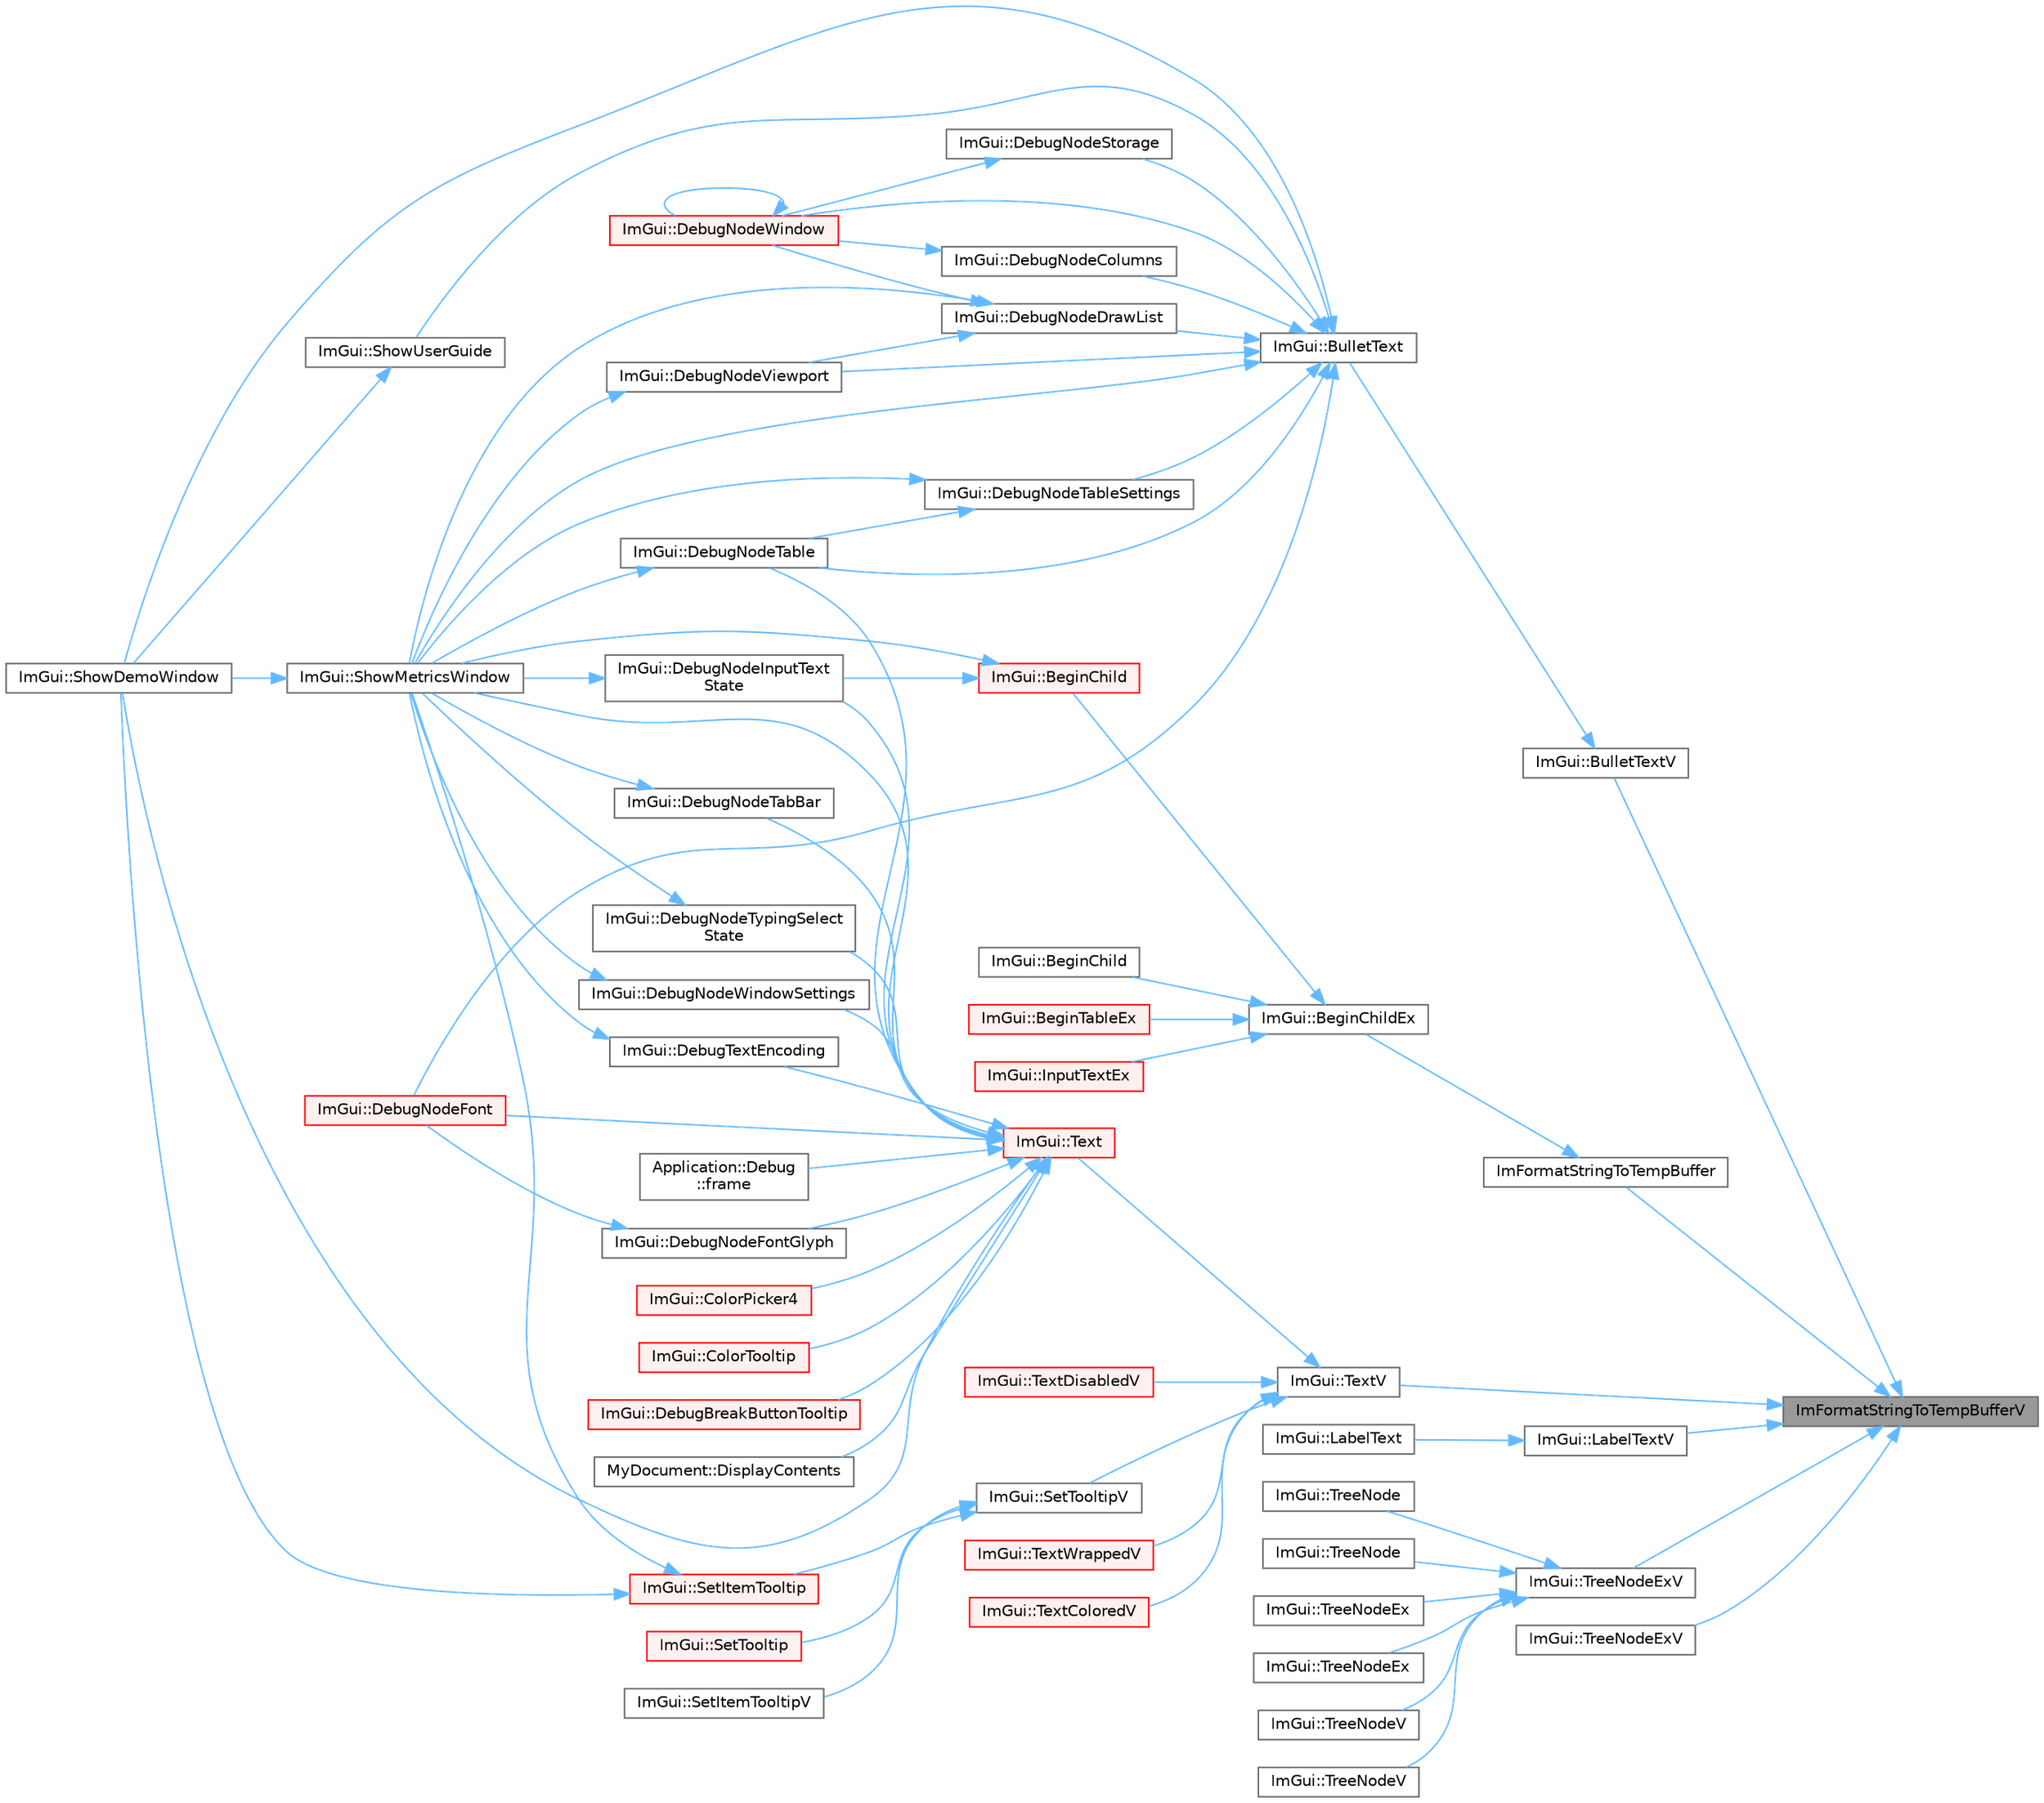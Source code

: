 digraph "ImFormatStringToTempBufferV"
{
 // LATEX_PDF_SIZE
  bgcolor="transparent";
  edge [fontname=Helvetica,fontsize=10,labelfontname=Helvetica,labelfontsize=10];
  node [fontname=Helvetica,fontsize=10,shape=box,height=0.2,width=0.4];
  rankdir="RL";
  Node1 [id="Node000001",label="ImFormatStringToTempBufferV",height=0.2,width=0.4,color="gray40", fillcolor="grey60", style="filled", fontcolor="black",tooltip=" "];
  Node1 -> Node2 [id="edge1_Node000001_Node000002",dir="back",color="steelblue1",style="solid",tooltip=" "];
  Node2 [id="Node000002",label="ImGui::BulletTextV",height=0.2,width=0.4,color="grey40", fillcolor="white", style="filled",URL="$namespace_im_gui.html#af8f4b5e96c745e205974857f9a584583",tooltip=" "];
  Node2 -> Node3 [id="edge2_Node000002_Node000003",dir="back",color="steelblue1",style="solid",tooltip=" "];
  Node3 [id="Node000003",label="ImGui::BulletText",height=0.2,width=0.4,color="grey40", fillcolor="white", style="filled",URL="$namespace_im_gui.html#af8d34d563b17c683943a0fa7bf5807bc",tooltip=" "];
  Node3 -> Node4 [id="edge3_Node000003_Node000004",dir="back",color="steelblue1",style="solid",tooltip=" "];
  Node4 [id="Node000004",label="ImGui::DebugNodeColumns",height=0.2,width=0.4,color="grey40", fillcolor="white", style="filled",URL="$namespace_im_gui.html#a68c10eb20be9c419d00f2b5a9dfa6a38",tooltip=" "];
  Node4 -> Node5 [id="edge4_Node000004_Node000005",dir="back",color="steelblue1",style="solid",tooltip=" "];
  Node5 [id="Node000005",label="ImGui::DebugNodeWindow",height=0.2,width=0.4,color="red", fillcolor="#FFF0F0", style="filled",URL="$namespace_im_gui.html#afcb602554925c5409977f0fb39f77e5d",tooltip=" "];
  Node5 -> Node5 [id="edge5_Node000005_Node000005",dir="back",color="steelblue1",style="solid",tooltip=" "];
  Node3 -> Node10 [id="edge6_Node000003_Node000010",dir="back",color="steelblue1",style="solid",tooltip=" "];
  Node10 [id="Node000010",label="ImGui::DebugNodeDrawList",height=0.2,width=0.4,color="grey40", fillcolor="white", style="filled",URL="$namespace_im_gui.html#af7b5e35566da44ac1ea8a7e1b9d9d574",tooltip=" "];
  Node10 -> Node11 [id="edge7_Node000010_Node000011",dir="back",color="steelblue1",style="solid",tooltip=" "];
  Node11 [id="Node000011",label="ImGui::DebugNodeViewport",height=0.2,width=0.4,color="grey40", fillcolor="white", style="filled",URL="$namespace_im_gui.html#aa5e5f50f28c04a26264c0943c7281171",tooltip=" "];
  Node11 -> Node7 [id="edge8_Node000011_Node000007",dir="back",color="steelblue1",style="solid",tooltip=" "];
  Node7 [id="Node000007",label="ImGui::ShowMetricsWindow",height=0.2,width=0.4,color="grey40", fillcolor="white", style="filled",URL="$namespace_im_gui.html#afe7a28c6eb52fff3cc27d5a698fea4ff",tooltip=" "];
  Node7 -> Node8 [id="edge9_Node000007_Node000008",dir="back",color="steelblue1",style="solid",tooltip=" "];
  Node8 [id="Node000008",label="ImGui::ShowDemoWindow",height=0.2,width=0.4,color="grey40", fillcolor="white", style="filled",URL="$namespace_im_gui.html#af95643a0ce4893b9e57c12991922fb18",tooltip=" "];
  Node10 -> Node5 [id="edge10_Node000010_Node000005",dir="back",color="steelblue1",style="solid",tooltip=" "];
  Node10 -> Node7 [id="edge11_Node000010_Node000007",dir="back",color="steelblue1",style="solid",tooltip=" "];
  Node3 -> Node12 [id="edge12_Node000003_Node000012",dir="back",color="steelblue1",style="solid",tooltip=" "];
  Node12 [id="Node000012",label="ImGui::DebugNodeFont",height=0.2,width=0.4,color="red", fillcolor="#FFF0F0", style="filled",URL="$namespace_im_gui.html#ae0207d60728f7e6a47dbcd1d7d84e3cb",tooltip=" "];
  Node3 -> Node15 [id="edge13_Node000003_Node000015",dir="back",color="steelblue1",style="solid",tooltip=" "];
  Node15 [id="Node000015",label="ImGui::DebugNodeStorage",height=0.2,width=0.4,color="grey40", fillcolor="white", style="filled",URL="$namespace_im_gui.html#a8e1aae1a79042976013f36d7f2e7ee70",tooltip=" "];
  Node15 -> Node5 [id="edge14_Node000015_Node000005",dir="back",color="steelblue1",style="solid",tooltip=" "];
  Node3 -> Node16 [id="edge15_Node000003_Node000016",dir="back",color="steelblue1",style="solid",tooltip=" "];
  Node16 [id="Node000016",label="ImGui::DebugNodeTable",height=0.2,width=0.4,color="grey40", fillcolor="white", style="filled",URL="$namespace_im_gui.html#ae944ffc599add73d6f3220165475ffd8",tooltip=" "];
  Node16 -> Node7 [id="edge16_Node000016_Node000007",dir="back",color="steelblue1",style="solid",tooltip=" "];
  Node3 -> Node17 [id="edge17_Node000003_Node000017",dir="back",color="steelblue1",style="solid",tooltip=" "];
  Node17 [id="Node000017",label="ImGui::DebugNodeTableSettings",height=0.2,width=0.4,color="grey40", fillcolor="white", style="filled",URL="$namespace_im_gui.html#a476f5fea6e50fae946a366567da7f89f",tooltip=" "];
  Node17 -> Node16 [id="edge18_Node000017_Node000016",dir="back",color="steelblue1",style="solid",tooltip=" "];
  Node17 -> Node7 [id="edge19_Node000017_Node000007",dir="back",color="steelblue1",style="solid",tooltip=" "];
  Node3 -> Node11 [id="edge20_Node000003_Node000011",dir="back",color="steelblue1",style="solid",tooltip=" "];
  Node3 -> Node5 [id="edge21_Node000003_Node000005",dir="back",color="steelblue1",style="solid",tooltip=" "];
  Node3 -> Node8 [id="edge22_Node000003_Node000008",dir="back",color="steelblue1",style="solid",tooltip=" "];
  Node3 -> Node7 [id="edge23_Node000003_Node000007",dir="back",color="steelblue1",style="solid",tooltip=" "];
  Node3 -> Node18 [id="edge24_Node000003_Node000018",dir="back",color="steelblue1",style="solid",tooltip=" "];
  Node18 [id="Node000018",label="ImGui::ShowUserGuide",height=0.2,width=0.4,color="grey40", fillcolor="white", style="filled",URL="$namespace_im_gui.html#ad6f4919bc9aa806ca8d2c1d6e2bfb051",tooltip=" "];
  Node18 -> Node8 [id="edge25_Node000018_Node000008",dir="back",color="steelblue1",style="solid",tooltip=" "];
  Node1 -> Node19 [id="edge26_Node000001_Node000019",dir="back",color="steelblue1",style="solid",tooltip=" "];
  Node19 [id="Node000019",label="ImFormatStringToTempBuffer",height=0.2,width=0.4,color="grey40", fillcolor="white", style="filled",URL="$imgui_8cpp.html#a4f6d9c1be5c114ebb7b9400d2747bd37",tooltip=" "];
  Node19 -> Node20 [id="edge27_Node000019_Node000020",dir="back",color="steelblue1",style="solid",tooltip=" "];
  Node20 [id="Node000020",label="ImGui::BeginChildEx",height=0.2,width=0.4,color="grey40", fillcolor="white", style="filled",URL="$namespace_im_gui.html#ac36ecce0443f0b45a48484d85f653ae2",tooltip=" "];
  Node20 -> Node21 [id="edge28_Node000020_Node000021",dir="back",color="steelblue1",style="solid",tooltip=" "];
  Node21 [id="Node000021",label="ImGui::BeginChild",height=0.2,width=0.4,color="red", fillcolor="#FFF0F0", style="filled",URL="$namespace_im_gui.html#aebac8b07ee9ea0e452c98813a3e907c3",tooltip=" "];
  Node21 -> Node24 [id="edge29_Node000021_Node000024",dir="back",color="steelblue1",style="solid",tooltip=" "];
  Node24 [id="Node000024",label="ImGui::DebugNodeInputText\lState",height=0.2,width=0.4,color="grey40", fillcolor="white", style="filled",URL="$namespace_im_gui.html#ab85df47e899ab32dbdd5089f40e3802f",tooltip=" "];
  Node24 -> Node7 [id="edge30_Node000024_Node000007",dir="back",color="steelblue1",style="solid",tooltip=" "];
  Node21 -> Node7 [id="edge31_Node000021_Node000007",dir="back",color="steelblue1",style="solid",tooltip=" "];
  Node20 -> Node29 [id="edge32_Node000020_Node000029",dir="back",color="steelblue1",style="solid",tooltip=" "];
  Node29 [id="Node000029",label="ImGui::BeginChild",height=0.2,width=0.4,color="grey40", fillcolor="white", style="filled",URL="$namespace_im_gui.html#a3824e63145d50dd477deec2c7edf5c5a",tooltip=" "];
  Node20 -> Node30 [id="edge33_Node000020_Node000030",dir="back",color="steelblue1",style="solid",tooltip=" "];
  Node30 [id="Node000030",label="ImGui::BeginTableEx",height=0.2,width=0.4,color="red", fillcolor="#FFF0F0", style="filled",URL="$namespace_im_gui.html#a28046a30716afeb7738a82a5b19044ca",tooltip=" "];
  Node20 -> Node34 [id="edge34_Node000020_Node000034",dir="back",color="steelblue1",style="solid",tooltip=" "];
  Node34 [id="Node000034",label="ImGui::InputTextEx",height=0.2,width=0.4,color="red", fillcolor="#FFF0F0", style="filled",URL="$namespace_im_gui.html#af89af17ecc11653f25fea1e50e195de6",tooltip=" "];
  Node1 -> Node87 [id="edge35_Node000001_Node000087",dir="back",color="steelblue1",style="solid",tooltip=" "];
  Node87 [id="Node000087",label="ImGui::LabelTextV",height=0.2,width=0.4,color="grey40", fillcolor="white", style="filled",URL="$namespace_im_gui.html#a55e5a7edb676a8f5cd7f65443138a8a0",tooltip=" "];
  Node87 -> Node88 [id="edge36_Node000087_Node000088",dir="back",color="steelblue1",style="solid",tooltip=" "];
  Node88 [id="Node000088",label="ImGui::LabelText",height=0.2,width=0.4,color="grey40", fillcolor="white", style="filled",URL="$namespace_im_gui.html#ad92ccfbc33d448ff40cfcf9219177344",tooltip=" "];
  Node1 -> Node89 [id="edge37_Node000001_Node000089",dir="back",color="steelblue1",style="solid",tooltip=" "];
  Node89 [id="Node000089",label="ImGui::TextV",height=0.2,width=0.4,color="grey40", fillcolor="white", style="filled",URL="$namespace_im_gui.html#a10a0d6362178c2f743092f21e1b6cd20",tooltip=" "];
  Node89 -> Node90 [id="edge38_Node000089_Node000090",dir="back",color="steelblue1",style="solid",tooltip=" "];
  Node90 [id="Node000090",label="ImGui::SetTooltipV",height=0.2,width=0.4,color="grey40", fillcolor="white", style="filled",URL="$namespace_im_gui.html#a3826acf68fc4a12bb66401575f51d6a2",tooltip=" "];
  Node90 -> Node91 [id="edge39_Node000090_Node000091",dir="back",color="steelblue1",style="solid",tooltip=" "];
  Node91 [id="Node000091",label="ImGui::SetItemTooltip",height=0.2,width=0.4,color="red", fillcolor="#FFF0F0", style="filled",URL="$namespace_im_gui.html#a3685a04624f724222fa78824de3a1c63",tooltip=" "];
  Node91 -> Node8 [id="edge40_Node000091_Node000008",dir="back",color="steelblue1",style="solid",tooltip=" "];
  Node91 -> Node7 [id="edge41_Node000091_Node000007",dir="back",color="steelblue1",style="solid",tooltip=" "];
  Node90 -> Node97 [id="edge42_Node000090_Node000097",dir="back",color="steelblue1",style="solid",tooltip=" "];
  Node97 [id="Node000097",label="ImGui::SetItemTooltipV",height=0.2,width=0.4,color="grey40", fillcolor="white", style="filled",URL="$namespace_im_gui.html#a7729dc27e2807c6e2f6dc91fb7fc9d6a",tooltip=" "];
  Node90 -> Node98 [id="edge43_Node000090_Node000098",dir="back",color="steelblue1",style="solid",tooltip=" "];
  Node98 [id="Node000098",label="ImGui::SetTooltip",height=0.2,width=0.4,color="red", fillcolor="#FFF0F0", style="filled",URL="$namespace_im_gui.html#a313073fa01b8a9791f241ef93091ce92",tooltip=" "];
  Node89 -> Node107 [id="edge44_Node000089_Node000107",dir="back",color="steelblue1",style="solid",tooltip=" "];
  Node107 [id="Node000107",label="ImGui::Text",height=0.2,width=0.4,color="red", fillcolor="#FFF0F0", style="filled",URL="$namespace_im_gui.html#a9e7b83611fe441d54fad2effb4bf4965",tooltip=" "];
  Node107 -> Node39 [id="edge45_Node000107_Node000039",dir="back",color="steelblue1",style="solid",tooltip=" "];
  Node39 [id="Node000039",label="ImGui::ColorPicker4",height=0.2,width=0.4,color="red", fillcolor="#FFF0F0", style="filled",URL="$namespace_im_gui.html#a3d5aae9e0a14aa051d5a799abbe97b32",tooltip=" "];
  Node107 -> Node108 [id="edge46_Node000107_Node000108",dir="back",color="steelblue1",style="solid",tooltip=" "];
  Node108 [id="Node000108",label="ImGui::ColorTooltip",height=0.2,width=0.4,color="red", fillcolor="#FFF0F0", style="filled",URL="$namespace_im_gui.html#afad90b366b6471e3b13175c0ebeb26c8",tooltip=" "];
  Node107 -> Node110 [id="edge47_Node000107_Node000110",dir="back",color="steelblue1",style="solid",tooltip=" "];
  Node110 [id="Node000110",label="ImGui::DebugBreakButtonTooltip",height=0.2,width=0.4,color="red", fillcolor="#FFF0F0", style="filled",URL="$namespace_im_gui.html#a6f2a211be11756216a881936bc6d9aab",tooltip=" "];
  Node107 -> Node12 [id="edge48_Node000107_Node000012",dir="back",color="steelblue1",style="solid",tooltip=" "];
  Node107 -> Node113 [id="edge49_Node000107_Node000113",dir="back",color="steelblue1",style="solid",tooltip=" "];
  Node113 [id="Node000113",label="ImGui::DebugNodeFontGlyph",height=0.2,width=0.4,color="grey40", fillcolor="white", style="filled",URL="$namespace_im_gui.html#ad57d7756b61feecb86a3f25dc2a526f3",tooltip=" "];
  Node113 -> Node12 [id="edge50_Node000113_Node000012",dir="back",color="steelblue1",style="solid",tooltip=" "];
  Node107 -> Node24 [id="edge51_Node000107_Node000024",dir="back",color="steelblue1",style="solid",tooltip=" "];
  Node107 -> Node114 [id="edge52_Node000107_Node000114",dir="back",color="steelblue1",style="solid",tooltip=" "];
  Node114 [id="Node000114",label="ImGui::DebugNodeTabBar",height=0.2,width=0.4,color="grey40", fillcolor="white", style="filled",URL="$namespace_im_gui.html#ac5f1a2b50c26c83d3df78d94e95f0bd0",tooltip=" "];
  Node114 -> Node7 [id="edge53_Node000114_Node000007",dir="back",color="steelblue1",style="solid",tooltip=" "];
  Node107 -> Node16 [id="edge54_Node000107_Node000016",dir="back",color="steelblue1",style="solid",tooltip=" "];
  Node107 -> Node115 [id="edge55_Node000107_Node000115",dir="back",color="steelblue1",style="solid",tooltip=" "];
  Node115 [id="Node000115",label="ImGui::DebugNodeTypingSelect\lState",height=0.2,width=0.4,color="grey40", fillcolor="white", style="filled",URL="$namespace_im_gui.html#a1a1cf844de2c29d4221fefd7553bc6fa",tooltip=" "];
  Node115 -> Node7 [id="edge56_Node000115_Node000007",dir="back",color="steelblue1",style="solid",tooltip=" "];
  Node107 -> Node116 [id="edge57_Node000107_Node000116",dir="back",color="steelblue1",style="solid",tooltip=" "];
  Node116 [id="Node000116",label="ImGui::DebugNodeWindowSettings",height=0.2,width=0.4,color="grey40", fillcolor="white", style="filled",URL="$namespace_im_gui.html#ad843ddd00b2e6f8182c2bac52bcd9bdc",tooltip=" "];
  Node116 -> Node7 [id="edge58_Node000116_Node000007",dir="back",color="steelblue1",style="solid",tooltip=" "];
  Node107 -> Node32 [id="edge59_Node000107_Node000032",dir="back",color="steelblue1",style="solid",tooltip=" "];
  Node32 [id="Node000032",label="ImGui::DebugTextEncoding",height=0.2,width=0.4,color="grey40", fillcolor="white", style="filled",URL="$namespace_im_gui.html#a326f0badd138d1dea078a31b0e8dd685",tooltip=" "];
  Node32 -> Node7 [id="edge60_Node000032_Node000007",dir="back",color="steelblue1",style="solid",tooltip=" "];
  Node107 -> Node38 [id="edge61_Node000107_Node000038",dir="back",color="steelblue1",style="solid",tooltip=" "];
  Node38 [id="Node000038",label="MyDocument::DisplayContents",height=0.2,width=0.4,color="grey40", fillcolor="white", style="filled",URL="$struct_my_document.html#aa51e0b8e6c95b7109a507603599c05d9",tooltip=" "];
  Node107 -> Node117 [id="edge62_Node000107_Node000117",dir="back",color="steelblue1",style="solid",tooltip=" "];
  Node117 [id="Node000117",label="Application::Debug\l::frame",height=0.2,width=0.4,color="grey40", fillcolor="white", style="filled",URL="$class_application_1_1_debug.html#a26339829cae3b768474358c34eb8ab23",tooltip=" "];
  Node107 -> Node8 [id="edge63_Node000107_Node000008",dir="back",color="steelblue1",style="solid",tooltip=" "];
  Node107 -> Node7 [id="edge64_Node000107_Node000007",dir="back",color="steelblue1",style="solid",tooltip=" "];
  Node89 -> Node123 [id="edge65_Node000089_Node000123",dir="back",color="steelblue1",style="solid",tooltip=" "];
  Node123 [id="Node000123",label="ImGui::TextColoredV",height=0.2,width=0.4,color="red", fillcolor="#FFF0F0", style="filled",URL="$namespace_im_gui.html#a87c24ece994188a7145d8feecb4439ed",tooltip=" "];
  Node89 -> Node125 [id="edge66_Node000089_Node000125",dir="back",color="steelblue1",style="solid",tooltip=" "];
  Node125 [id="Node000125",label="ImGui::TextDisabledV",height=0.2,width=0.4,color="red", fillcolor="#FFF0F0", style="filled",URL="$namespace_im_gui.html#a5b128d4f12d7e33e95fb9cef7dce027e",tooltip=" "];
  Node89 -> Node127 [id="edge67_Node000089_Node000127",dir="back",color="steelblue1",style="solid",tooltip=" "];
  Node127 [id="Node000127",label="ImGui::TextWrappedV",height=0.2,width=0.4,color="red", fillcolor="#FFF0F0", style="filled",URL="$namespace_im_gui.html#a9019a388cd0c410bcb3d3ae63a008123",tooltip=" "];
  Node1 -> Node129 [id="edge68_Node000001_Node000129",dir="back",color="steelblue1",style="solid",tooltip=" "];
  Node129 [id="Node000129",label="ImGui::TreeNodeExV",height=0.2,width=0.4,color="grey40", fillcolor="white", style="filled",URL="$namespace_im_gui.html#a251cd4acbdad4cef2246d9b573a83ce0",tooltip=" "];
  Node129 -> Node130 [id="edge69_Node000129_Node000130",dir="back",color="steelblue1",style="solid",tooltip=" "];
  Node130 [id="Node000130",label="ImGui::TreeNode",height=0.2,width=0.4,color="grey40", fillcolor="white", style="filled",URL="$namespace_im_gui.html#a6e6e4de20291002430854cbd8cd58843",tooltip=" "];
  Node129 -> Node131 [id="edge70_Node000129_Node000131",dir="back",color="steelblue1",style="solid",tooltip=" "];
  Node131 [id="Node000131",label="ImGui::TreeNode",height=0.2,width=0.4,color="grey40", fillcolor="white", style="filled",URL="$namespace_im_gui.html#a47f1421323f90fdd0a9cbfea2338b10f",tooltip=" "];
  Node129 -> Node132 [id="edge71_Node000129_Node000132",dir="back",color="steelblue1",style="solid",tooltip=" "];
  Node132 [id="Node000132",label="ImGui::TreeNodeEx",height=0.2,width=0.4,color="grey40", fillcolor="white", style="filled",URL="$namespace_im_gui.html#a9ca2fae922b38cfddc3259f874c18a5d",tooltip=" "];
  Node129 -> Node133 [id="edge72_Node000129_Node000133",dir="back",color="steelblue1",style="solid",tooltip=" "];
  Node133 [id="Node000133",label="ImGui::TreeNodeEx",height=0.2,width=0.4,color="grey40", fillcolor="white", style="filled",URL="$namespace_im_gui.html#adce362ad94baa9b00f5914cbcab00452",tooltip=" "];
  Node129 -> Node134 [id="edge73_Node000129_Node000134",dir="back",color="steelblue1",style="solid",tooltip=" "];
  Node134 [id="Node000134",label="ImGui::TreeNodeV",height=0.2,width=0.4,color="grey40", fillcolor="white", style="filled",URL="$namespace_im_gui.html#a9bc1075c583973d76d8d65ea89787453",tooltip=" "];
  Node129 -> Node135 [id="edge74_Node000129_Node000135",dir="back",color="steelblue1",style="solid",tooltip=" "];
  Node135 [id="Node000135",label="ImGui::TreeNodeV",height=0.2,width=0.4,color="grey40", fillcolor="white", style="filled",URL="$namespace_im_gui.html#a15320f61ba6b4916af3323bf7844602e",tooltip=" "];
  Node1 -> Node136 [id="edge75_Node000001_Node000136",dir="back",color="steelblue1",style="solid",tooltip=" "];
  Node136 [id="Node000136",label="ImGui::TreeNodeExV",height=0.2,width=0.4,color="grey40", fillcolor="white", style="filled",URL="$namespace_im_gui.html#aaae827898572d17e064a88a1afc8e6b0",tooltip=" "];
}

